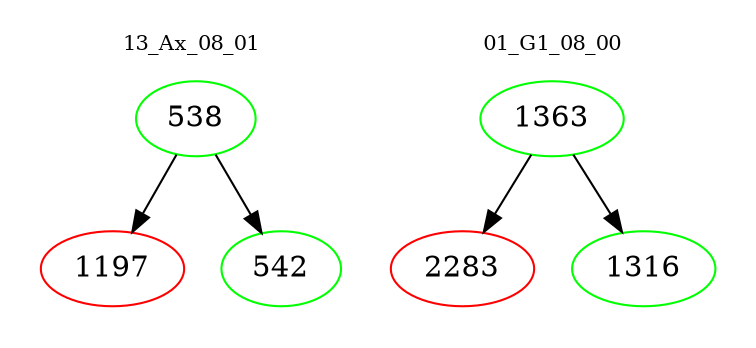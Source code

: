 digraph{
subgraph cluster_0 {
color = white
label = "13_Ax_08_01";
fontsize=10;
T0_538 [label="538", color="green"]
T0_538 -> T0_1197 [color="black"]
T0_1197 [label="1197", color="red"]
T0_538 -> T0_542 [color="black"]
T0_542 [label="542", color="green"]
}
subgraph cluster_1 {
color = white
label = "01_G1_08_00";
fontsize=10;
T1_1363 [label="1363", color="green"]
T1_1363 -> T1_2283 [color="black"]
T1_2283 [label="2283", color="red"]
T1_1363 -> T1_1316 [color="black"]
T1_1316 [label="1316", color="green"]
}
}
